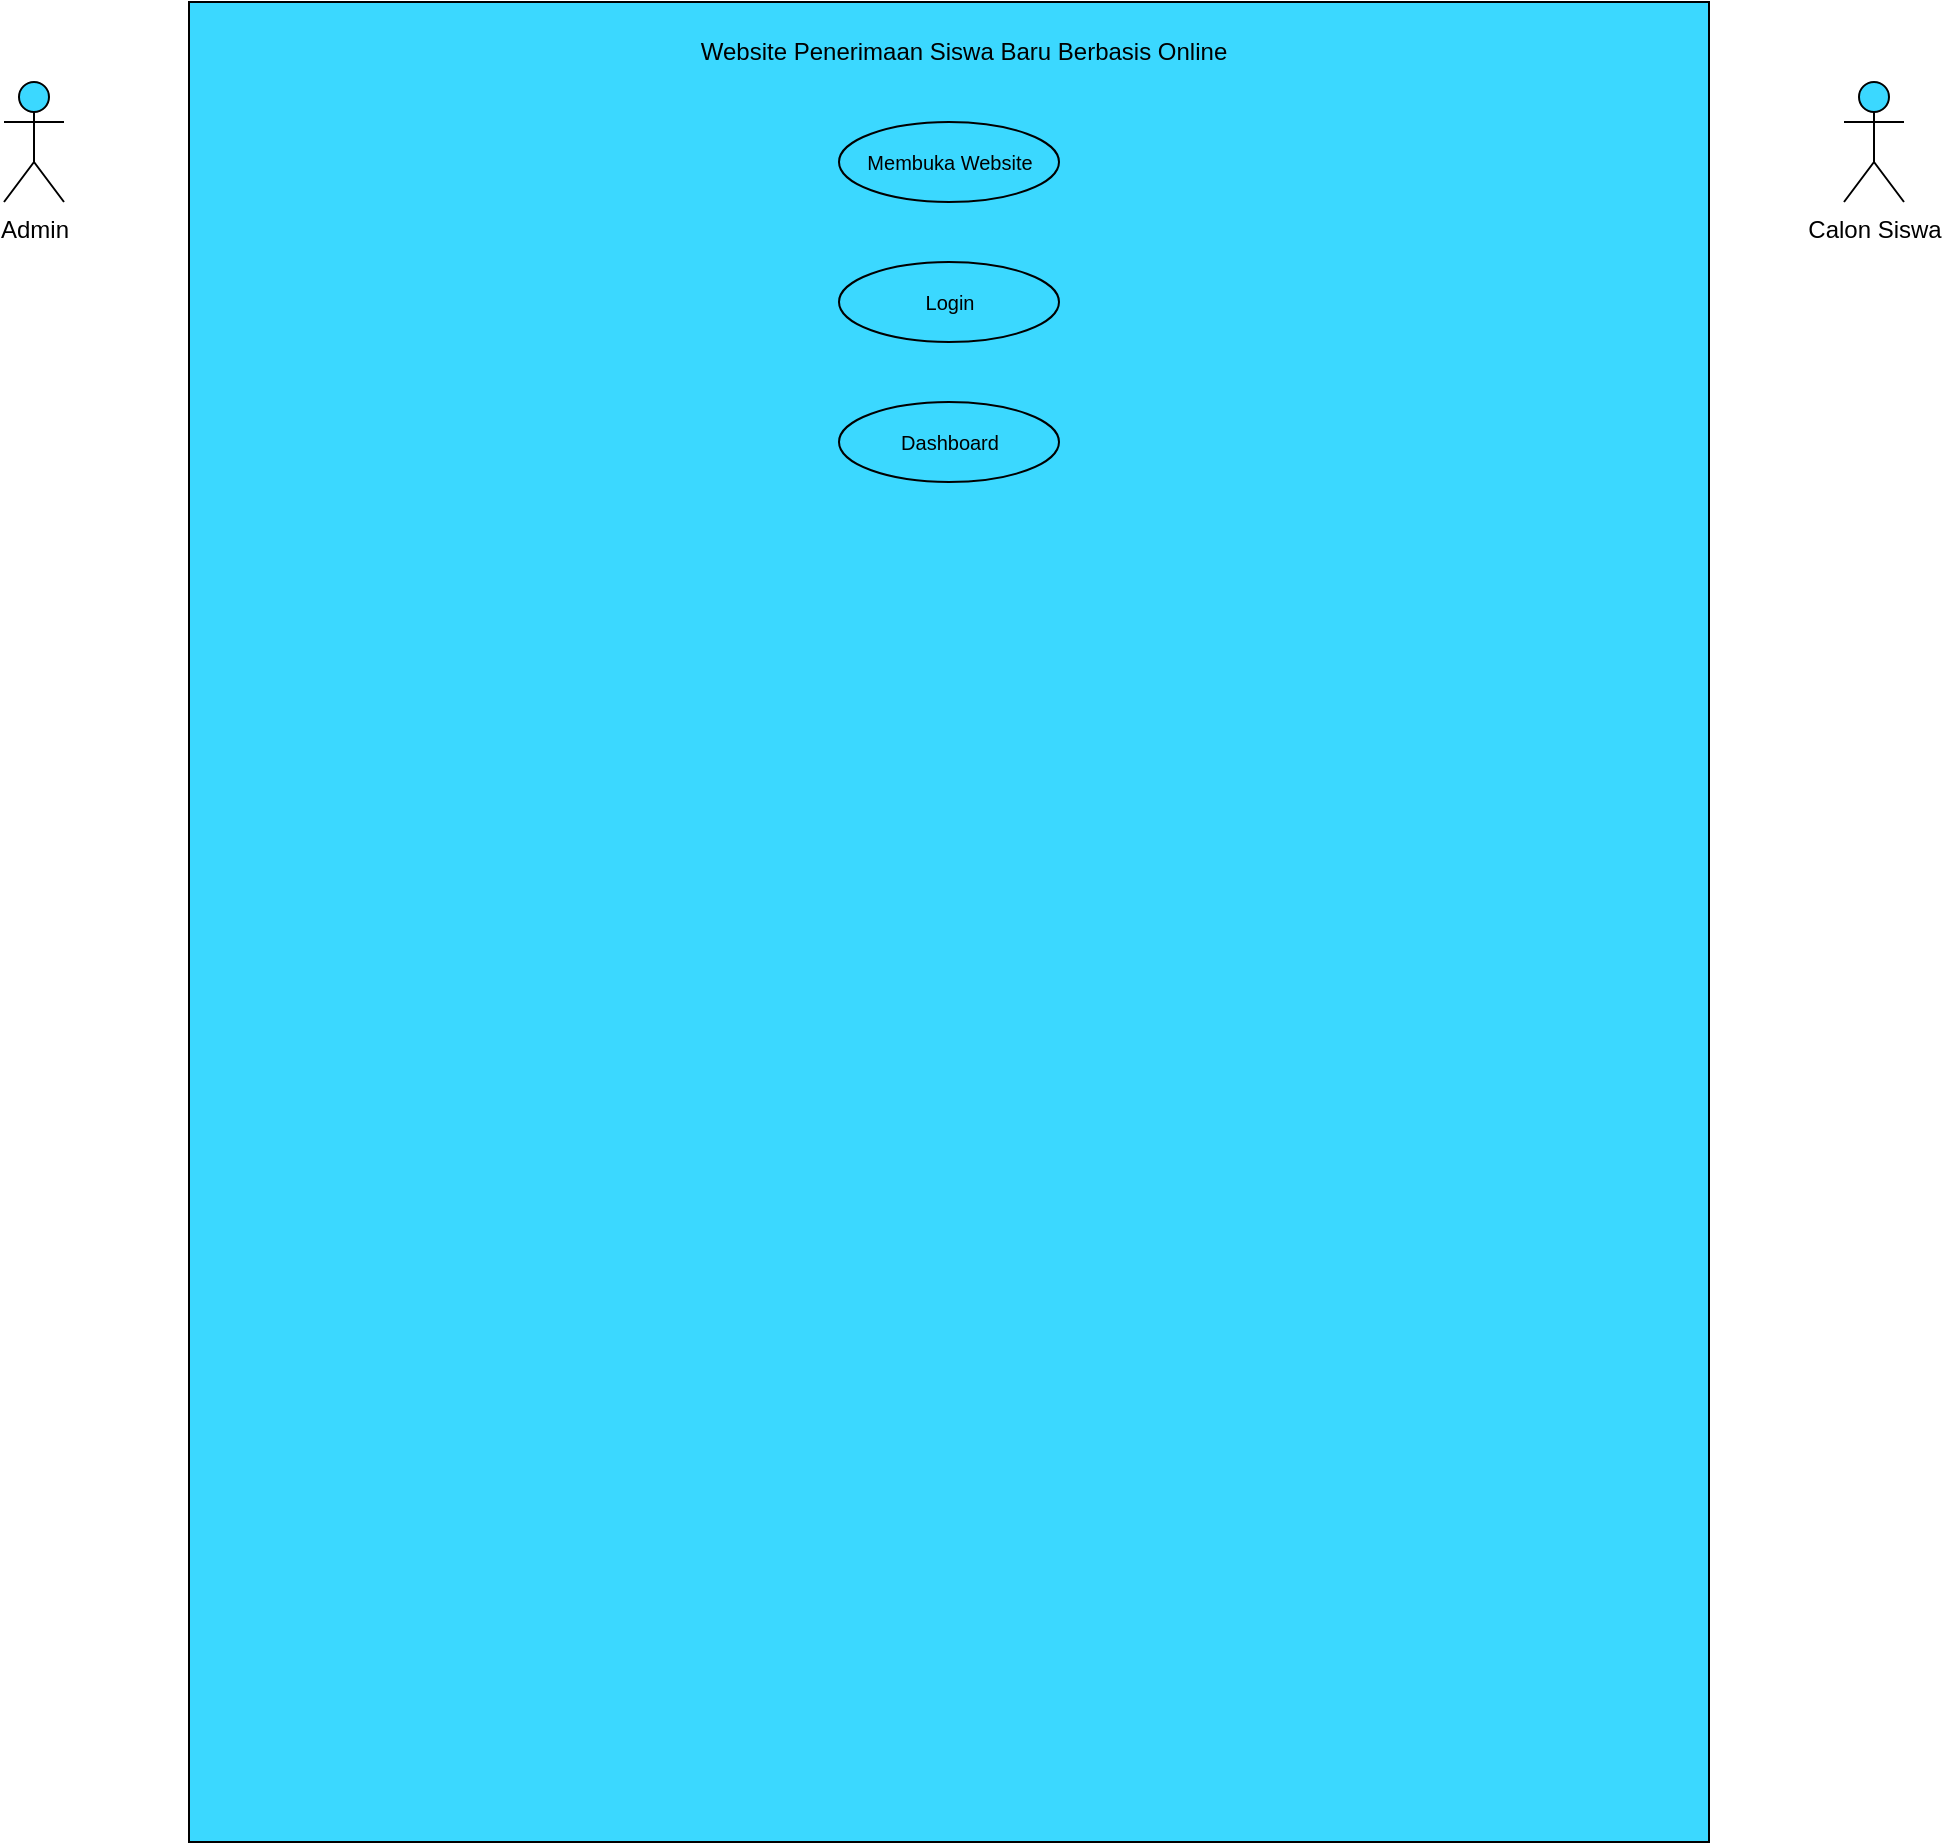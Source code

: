 <mxfile version="20.0.4" type="github">
  <diagram id="xzFoUq4s8zxth7CcR7iU" name="Page-1">
    <mxGraphModel dx="948" dy="503" grid="1" gridSize="10" guides="1" tooltips="1" connect="1" arrows="1" fold="1" page="1" pageScale="1" pageWidth="827" pageHeight="1169" math="0" shadow="0">
      <root>
        <mxCell id="0" />
        <mxCell id="1" parent="0" />
        <mxCell id="H82SIsyJsCoQ4RJKaOSr-1" value="Admin" style="shape=umlActor;verticalLabelPosition=bottom;verticalAlign=top;html=1;outlineConnect=0;fillColor=#3BD8FF;" vertex="1" parent="1">
          <mxGeometry x="150" y="150" width="30" height="60" as="geometry" />
        </mxCell>
        <mxCell id="H82SIsyJsCoQ4RJKaOSr-2" value="Calon Siswa" style="shape=umlActor;verticalLabelPosition=bottom;verticalAlign=top;html=1;outlineConnect=0;fillColor=#3BD8FF;" vertex="1" parent="1">
          <mxGeometry x="1070" y="150" width="30" height="60" as="geometry" />
        </mxCell>
        <mxCell id="H82SIsyJsCoQ4RJKaOSr-4" value="" style="rounded=0;whiteSpace=wrap;html=1;strokeColor=#000000;fillColor=#3BD8FF;" vertex="1" parent="1">
          <mxGeometry x="242.5" y="110" width="760" height="920" as="geometry" />
        </mxCell>
        <mxCell id="H82SIsyJsCoQ4RJKaOSr-5" value="Website Penerimaan Siswa Baru Berbasis Online" style="text;html=1;strokeColor=none;fillColor=none;align=center;verticalAlign=middle;whiteSpace=wrap;rounded=0;" vertex="1" parent="1">
          <mxGeometry x="440" y="120" width="380" height="30" as="geometry" />
        </mxCell>
        <mxCell id="H82SIsyJsCoQ4RJKaOSr-6" value="&lt;font style=&quot;font-size: 10px;&quot;&gt;Membuka Website&lt;/font&gt;" style="ellipse;whiteSpace=wrap;html=1;align=center;newEdgeStyle={&quot;edgeStyle&quot;:&quot;entityRelationEdgeStyle&quot;,&quot;startArrow&quot;:&quot;none&quot;,&quot;endArrow&quot;:&quot;none&quot;,&quot;segment&quot;:10,&quot;curved&quot;:1};treeFolding=1;treeMoving=1;strokeColor=#000000;fillColor=#3BD8FF;" vertex="1" parent="1">
          <mxGeometry x="567.5" y="170" width="110" height="40" as="geometry" />
        </mxCell>
        <mxCell id="H82SIsyJsCoQ4RJKaOSr-7" value="&lt;font style=&quot;font-size: 10px;&quot;&gt;Login&lt;/font&gt;" style="ellipse;whiteSpace=wrap;html=1;align=center;newEdgeStyle={&quot;edgeStyle&quot;:&quot;entityRelationEdgeStyle&quot;,&quot;startArrow&quot;:&quot;none&quot;,&quot;endArrow&quot;:&quot;none&quot;,&quot;segment&quot;:10,&quot;curved&quot;:1};treeFolding=1;treeMoving=1;strokeColor=#000000;fillColor=#3BD8FF;" vertex="1" parent="1">
          <mxGeometry x="567.5" y="240" width="110" height="40" as="geometry" />
        </mxCell>
        <mxCell id="H82SIsyJsCoQ4RJKaOSr-8" value="&lt;font style=&quot;font-size: 10px;&quot;&gt;Dashboard&lt;/font&gt;" style="ellipse;whiteSpace=wrap;html=1;align=center;newEdgeStyle={&quot;edgeStyle&quot;:&quot;entityRelationEdgeStyle&quot;,&quot;startArrow&quot;:&quot;none&quot;,&quot;endArrow&quot;:&quot;none&quot;,&quot;segment&quot;:10,&quot;curved&quot;:1};treeFolding=1;treeMoving=1;strokeColor=#000000;fillColor=#3BD8FF;" vertex="1" parent="1">
          <mxGeometry x="567.5" y="310" width="110" height="40" as="geometry" />
        </mxCell>
      </root>
    </mxGraphModel>
  </diagram>
</mxfile>
